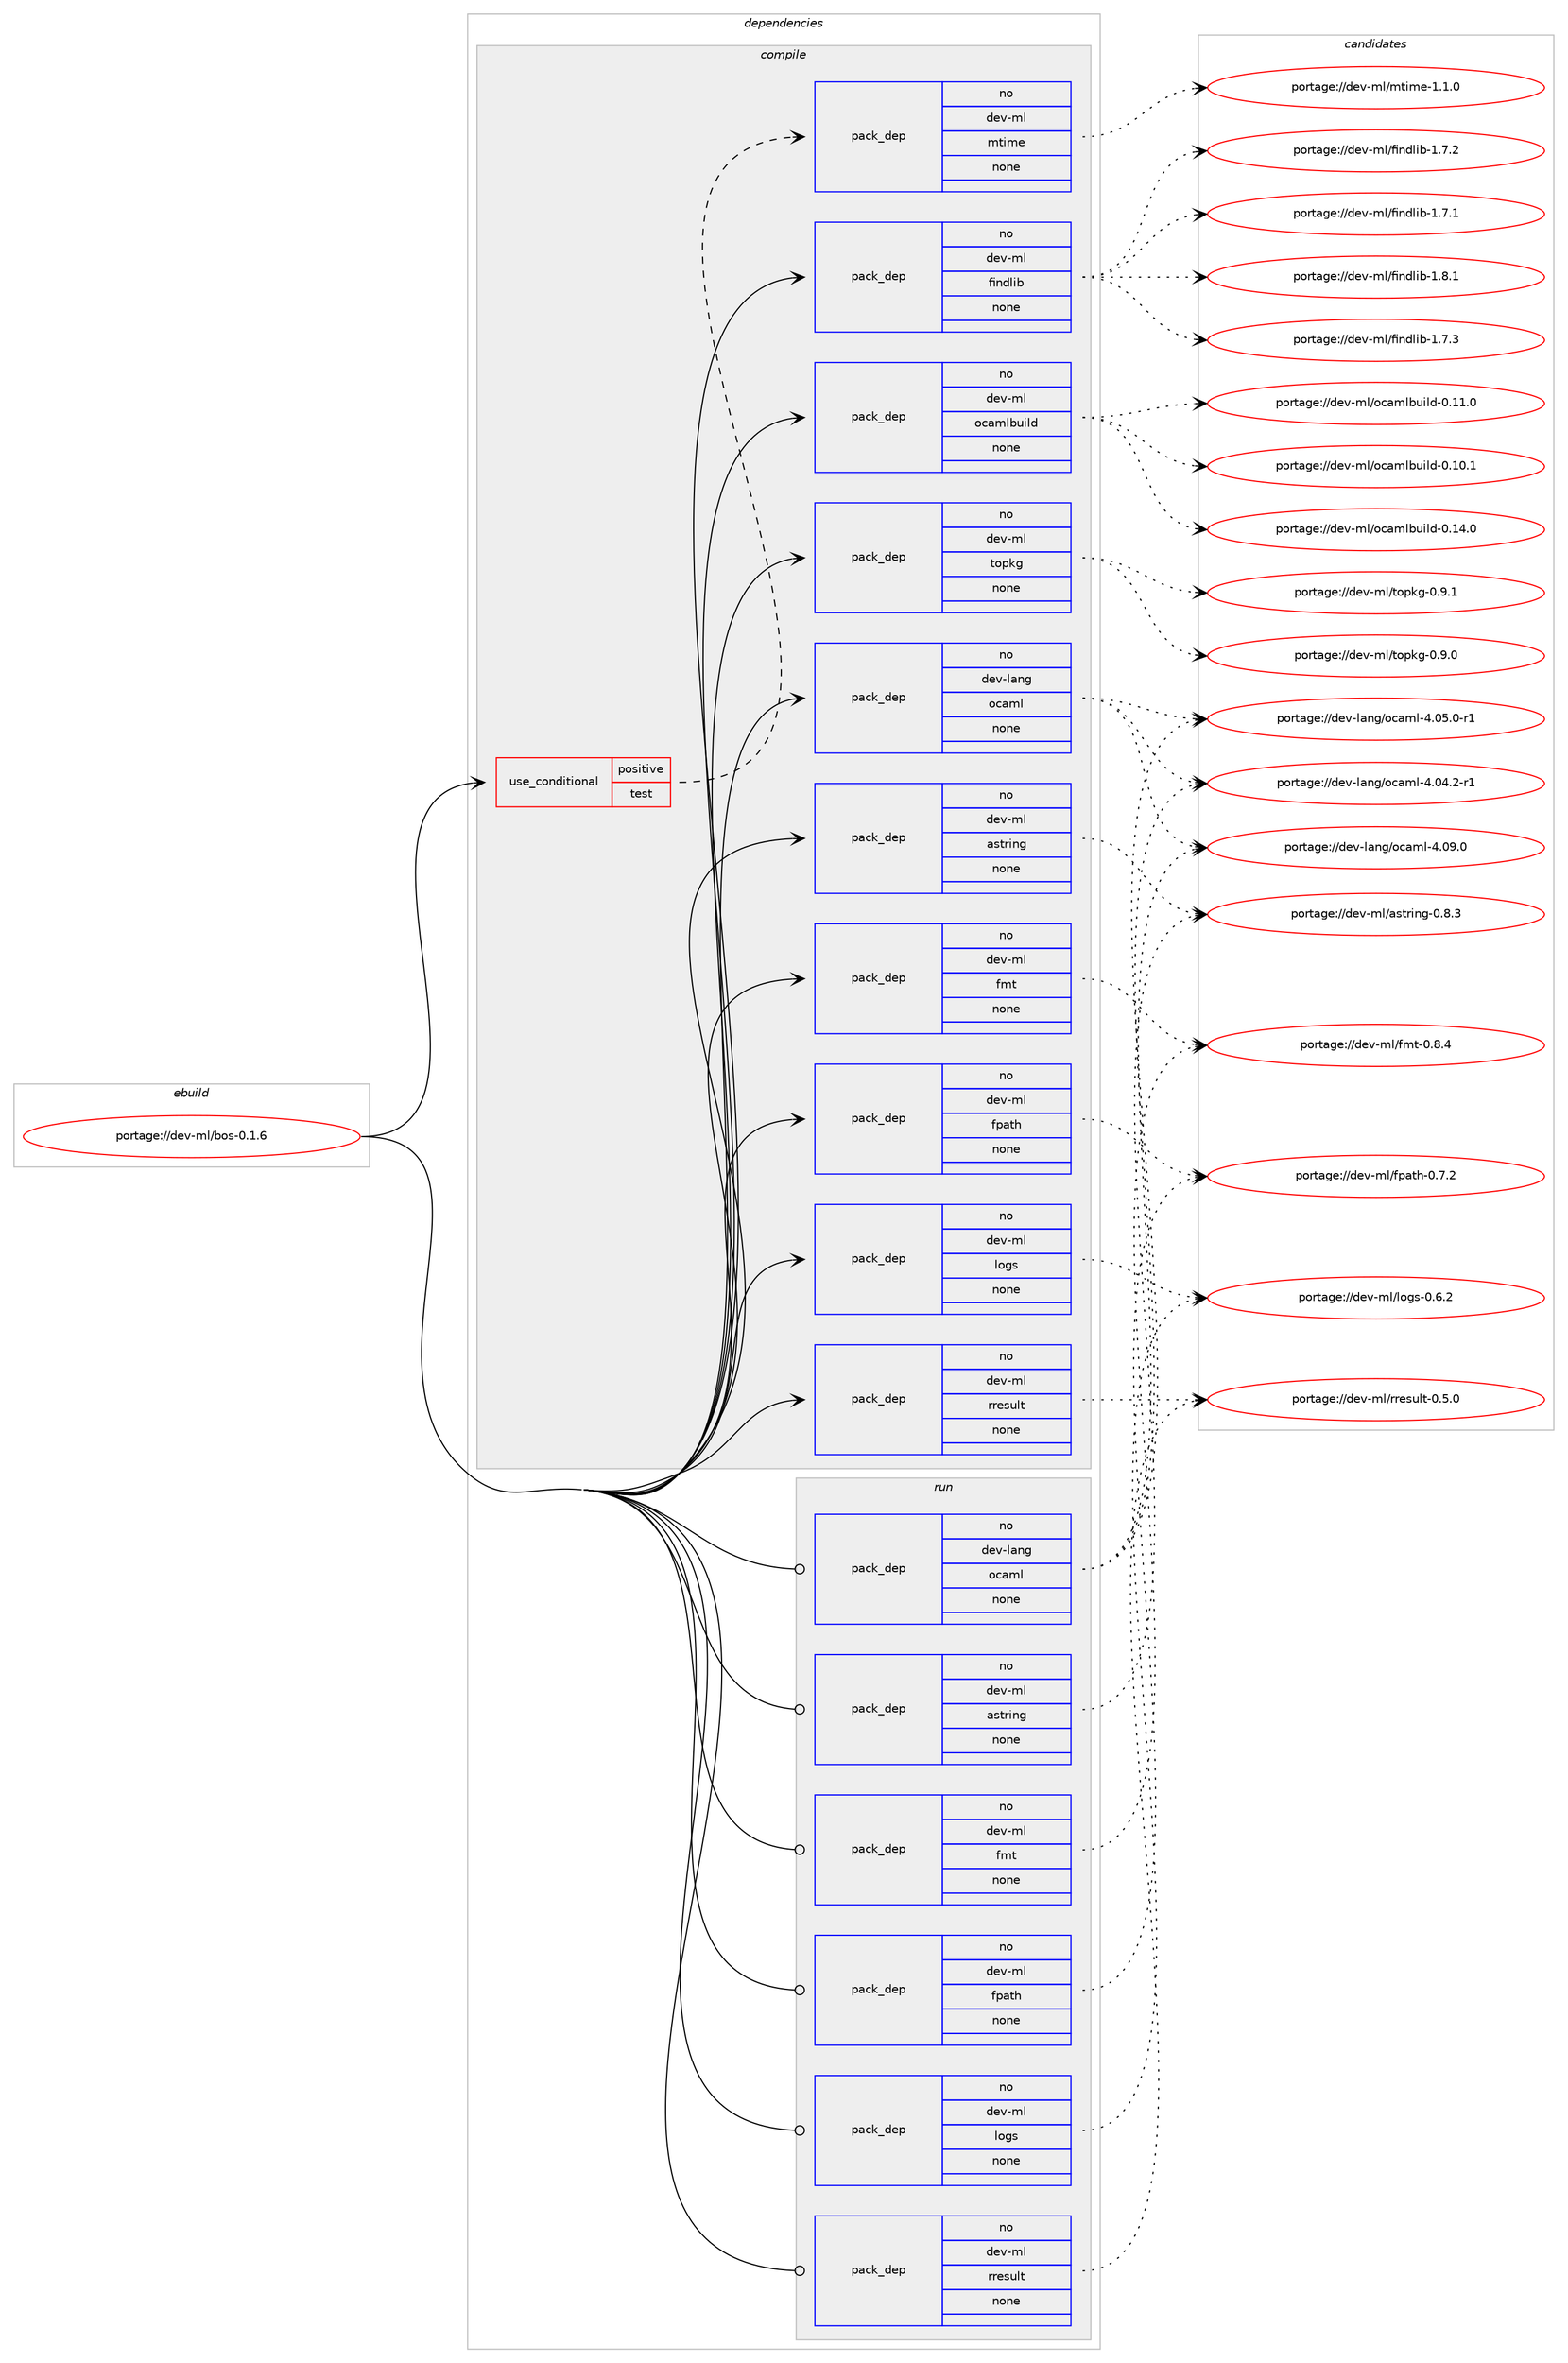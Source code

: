 digraph prolog {

# *************
# Graph options
# *************

newrank=true;
concentrate=true;
compound=true;
graph [rankdir=LR,fontname=Helvetica,fontsize=10,ranksep=1.5];#, ranksep=2.5, nodesep=0.2];
edge  [arrowhead=vee];
node  [fontname=Helvetica,fontsize=10];

# **********
# The ebuild
# **********

subgraph cluster_leftcol {
color=gray;
rank=same;
label=<<i>ebuild</i>>;
id [label="portage://dev-ml/bos-0.1.6", color=red, width=4, href="../dev-ml/bos-0.1.6.svg"];
}

# ****************
# The dependencies
# ****************

subgraph cluster_midcol {
color=gray;
label=<<i>dependencies</i>>;
subgraph cluster_compile {
fillcolor="#eeeeee";
style=filled;
label=<<i>compile</i>>;
subgraph cond123065 {
dependency504605 [label=<<TABLE BORDER="0" CELLBORDER="1" CELLSPACING="0" CELLPADDING="4"><TR><TD ROWSPAN="3" CELLPADDING="10">use_conditional</TD></TR><TR><TD>positive</TD></TR><TR><TD>test</TD></TR></TABLE>>, shape=none, color=red];
subgraph pack376403 {
dependency504606 [label=<<TABLE BORDER="0" CELLBORDER="1" CELLSPACING="0" CELLPADDING="4" WIDTH="220"><TR><TD ROWSPAN="6" CELLPADDING="30">pack_dep</TD></TR><TR><TD WIDTH="110">no</TD></TR><TR><TD>dev-ml</TD></TR><TR><TD>mtime</TD></TR><TR><TD>none</TD></TR><TR><TD></TD></TR></TABLE>>, shape=none, color=blue];
}
dependency504605:e -> dependency504606:w [weight=20,style="dashed",arrowhead="vee"];
}
id:e -> dependency504605:w [weight=20,style="solid",arrowhead="vee"];
subgraph pack376404 {
dependency504607 [label=<<TABLE BORDER="0" CELLBORDER="1" CELLSPACING="0" CELLPADDING="4" WIDTH="220"><TR><TD ROWSPAN="6" CELLPADDING="30">pack_dep</TD></TR><TR><TD WIDTH="110">no</TD></TR><TR><TD>dev-lang</TD></TR><TR><TD>ocaml</TD></TR><TR><TD>none</TD></TR><TR><TD></TD></TR></TABLE>>, shape=none, color=blue];
}
id:e -> dependency504607:w [weight=20,style="solid",arrowhead="vee"];
subgraph pack376405 {
dependency504608 [label=<<TABLE BORDER="0" CELLBORDER="1" CELLSPACING="0" CELLPADDING="4" WIDTH="220"><TR><TD ROWSPAN="6" CELLPADDING="30">pack_dep</TD></TR><TR><TD WIDTH="110">no</TD></TR><TR><TD>dev-ml</TD></TR><TR><TD>astring</TD></TR><TR><TD>none</TD></TR><TR><TD></TD></TR></TABLE>>, shape=none, color=blue];
}
id:e -> dependency504608:w [weight=20,style="solid",arrowhead="vee"];
subgraph pack376406 {
dependency504609 [label=<<TABLE BORDER="0" CELLBORDER="1" CELLSPACING="0" CELLPADDING="4" WIDTH="220"><TR><TD ROWSPAN="6" CELLPADDING="30">pack_dep</TD></TR><TR><TD WIDTH="110">no</TD></TR><TR><TD>dev-ml</TD></TR><TR><TD>findlib</TD></TR><TR><TD>none</TD></TR><TR><TD></TD></TR></TABLE>>, shape=none, color=blue];
}
id:e -> dependency504609:w [weight=20,style="solid",arrowhead="vee"];
subgraph pack376407 {
dependency504610 [label=<<TABLE BORDER="0" CELLBORDER="1" CELLSPACING="0" CELLPADDING="4" WIDTH="220"><TR><TD ROWSPAN="6" CELLPADDING="30">pack_dep</TD></TR><TR><TD WIDTH="110">no</TD></TR><TR><TD>dev-ml</TD></TR><TR><TD>fmt</TD></TR><TR><TD>none</TD></TR><TR><TD></TD></TR></TABLE>>, shape=none, color=blue];
}
id:e -> dependency504610:w [weight=20,style="solid",arrowhead="vee"];
subgraph pack376408 {
dependency504611 [label=<<TABLE BORDER="0" CELLBORDER="1" CELLSPACING="0" CELLPADDING="4" WIDTH="220"><TR><TD ROWSPAN="6" CELLPADDING="30">pack_dep</TD></TR><TR><TD WIDTH="110">no</TD></TR><TR><TD>dev-ml</TD></TR><TR><TD>fpath</TD></TR><TR><TD>none</TD></TR><TR><TD></TD></TR></TABLE>>, shape=none, color=blue];
}
id:e -> dependency504611:w [weight=20,style="solid",arrowhead="vee"];
subgraph pack376409 {
dependency504612 [label=<<TABLE BORDER="0" CELLBORDER="1" CELLSPACING="0" CELLPADDING="4" WIDTH="220"><TR><TD ROWSPAN="6" CELLPADDING="30">pack_dep</TD></TR><TR><TD WIDTH="110">no</TD></TR><TR><TD>dev-ml</TD></TR><TR><TD>logs</TD></TR><TR><TD>none</TD></TR><TR><TD></TD></TR></TABLE>>, shape=none, color=blue];
}
id:e -> dependency504612:w [weight=20,style="solid",arrowhead="vee"];
subgraph pack376410 {
dependency504613 [label=<<TABLE BORDER="0" CELLBORDER="1" CELLSPACING="0" CELLPADDING="4" WIDTH="220"><TR><TD ROWSPAN="6" CELLPADDING="30">pack_dep</TD></TR><TR><TD WIDTH="110">no</TD></TR><TR><TD>dev-ml</TD></TR><TR><TD>ocamlbuild</TD></TR><TR><TD>none</TD></TR><TR><TD></TD></TR></TABLE>>, shape=none, color=blue];
}
id:e -> dependency504613:w [weight=20,style="solid",arrowhead="vee"];
subgraph pack376411 {
dependency504614 [label=<<TABLE BORDER="0" CELLBORDER="1" CELLSPACING="0" CELLPADDING="4" WIDTH="220"><TR><TD ROWSPAN="6" CELLPADDING="30">pack_dep</TD></TR><TR><TD WIDTH="110">no</TD></TR><TR><TD>dev-ml</TD></TR><TR><TD>rresult</TD></TR><TR><TD>none</TD></TR><TR><TD></TD></TR></TABLE>>, shape=none, color=blue];
}
id:e -> dependency504614:w [weight=20,style="solid",arrowhead="vee"];
subgraph pack376412 {
dependency504615 [label=<<TABLE BORDER="0" CELLBORDER="1" CELLSPACING="0" CELLPADDING="4" WIDTH="220"><TR><TD ROWSPAN="6" CELLPADDING="30">pack_dep</TD></TR><TR><TD WIDTH="110">no</TD></TR><TR><TD>dev-ml</TD></TR><TR><TD>topkg</TD></TR><TR><TD>none</TD></TR><TR><TD></TD></TR></TABLE>>, shape=none, color=blue];
}
id:e -> dependency504615:w [weight=20,style="solid",arrowhead="vee"];
}
subgraph cluster_compileandrun {
fillcolor="#eeeeee";
style=filled;
label=<<i>compile and run</i>>;
}
subgraph cluster_run {
fillcolor="#eeeeee";
style=filled;
label=<<i>run</i>>;
subgraph pack376413 {
dependency504616 [label=<<TABLE BORDER="0" CELLBORDER="1" CELLSPACING="0" CELLPADDING="4" WIDTH="220"><TR><TD ROWSPAN="6" CELLPADDING="30">pack_dep</TD></TR><TR><TD WIDTH="110">no</TD></TR><TR><TD>dev-lang</TD></TR><TR><TD>ocaml</TD></TR><TR><TD>none</TD></TR><TR><TD></TD></TR></TABLE>>, shape=none, color=blue];
}
id:e -> dependency504616:w [weight=20,style="solid",arrowhead="odot"];
subgraph pack376414 {
dependency504617 [label=<<TABLE BORDER="0" CELLBORDER="1" CELLSPACING="0" CELLPADDING="4" WIDTH="220"><TR><TD ROWSPAN="6" CELLPADDING="30">pack_dep</TD></TR><TR><TD WIDTH="110">no</TD></TR><TR><TD>dev-ml</TD></TR><TR><TD>astring</TD></TR><TR><TD>none</TD></TR><TR><TD></TD></TR></TABLE>>, shape=none, color=blue];
}
id:e -> dependency504617:w [weight=20,style="solid",arrowhead="odot"];
subgraph pack376415 {
dependency504618 [label=<<TABLE BORDER="0" CELLBORDER="1" CELLSPACING="0" CELLPADDING="4" WIDTH="220"><TR><TD ROWSPAN="6" CELLPADDING="30">pack_dep</TD></TR><TR><TD WIDTH="110">no</TD></TR><TR><TD>dev-ml</TD></TR><TR><TD>fmt</TD></TR><TR><TD>none</TD></TR><TR><TD></TD></TR></TABLE>>, shape=none, color=blue];
}
id:e -> dependency504618:w [weight=20,style="solid",arrowhead="odot"];
subgraph pack376416 {
dependency504619 [label=<<TABLE BORDER="0" CELLBORDER="1" CELLSPACING="0" CELLPADDING="4" WIDTH="220"><TR><TD ROWSPAN="6" CELLPADDING="30">pack_dep</TD></TR><TR><TD WIDTH="110">no</TD></TR><TR><TD>dev-ml</TD></TR><TR><TD>fpath</TD></TR><TR><TD>none</TD></TR><TR><TD></TD></TR></TABLE>>, shape=none, color=blue];
}
id:e -> dependency504619:w [weight=20,style="solid",arrowhead="odot"];
subgraph pack376417 {
dependency504620 [label=<<TABLE BORDER="0" CELLBORDER="1" CELLSPACING="0" CELLPADDING="4" WIDTH="220"><TR><TD ROWSPAN="6" CELLPADDING="30">pack_dep</TD></TR><TR><TD WIDTH="110">no</TD></TR><TR><TD>dev-ml</TD></TR><TR><TD>logs</TD></TR><TR><TD>none</TD></TR><TR><TD></TD></TR></TABLE>>, shape=none, color=blue];
}
id:e -> dependency504620:w [weight=20,style="solid",arrowhead="odot"];
subgraph pack376418 {
dependency504621 [label=<<TABLE BORDER="0" CELLBORDER="1" CELLSPACING="0" CELLPADDING="4" WIDTH="220"><TR><TD ROWSPAN="6" CELLPADDING="30">pack_dep</TD></TR><TR><TD WIDTH="110">no</TD></TR><TR><TD>dev-ml</TD></TR><TR><TD>rresult</TD></TR><TR><TD>none</TD></TR><TR><TD></TD></TR></TABLE>>, shape=none, color=blue];
}
id:e -> dependency504621:w [weight=20,style="solid",arrowhead="odot"];
}
}

# **************
# The candidates
# **************

subgraph cluster_choices {
rank=same;
color=gray;
label=<<i>candidates</i>>;

subgraph choice376403 {
color=black;
nodesep=1;
choice1001011184510910847109116105109101454946494648 [label="portage://dev-ml/mtime-1.1.0", color=red, width=4,href="../dev-ml/mtime-1.1.0.svg"];
dependency504606:e -> choice1001011184510910847109116105109101454946494648:w [style=dotted,weight="100"];
}
subgraph choice376404 {
color=black;
nodesep=1;
choice100101118451089711010347111999710910845524648574648 [label="portage://dev-lang/ocaml-4.09.0", color=red, width=4,href="../dev-lang/ocaml-4.09.0.svg"];
choice1001011184510897110103471119997109108455246485346484511449 [label="portage://dev-lang/ocaml-4.05.0-r1", color=red, width=4,href="../dev-lang/ocaml-4.05.0-r1.svg"];
choice1001011184510897110103471119997109108455246485246504511449 [label="portage://dev-lang/ocaml-4.04.2-r1", color=red, width=4,href="../dev-lang/ocaml-4.04.2-r1.svg"];
dependency504607:e -> choice100101118451089711010347111999710910845524648574648:w [style=dotted,weight="100"];
dependency504607:e -> choice1001011184510897110103471119997109108455246485346484511449:w [style=dotted,weight="100"];
dependency504607:e -> choice1001011184510897110103471119997109108455246485246504511449:w [style=dotted,weight="100"];
}
subgraph choice376405 {
color=black;
nodesep=1;
choice100101118451091084797115116114105110103454846564651 [label="portage://dev-ml/astring-0.8.3", color=red, width=4,href="../dev-ml/astring-0.8.3.svg"];
dependency504608:e -> choice100101118451091084797115116114105110103454846564651:w [style=dotted,weight="100"];
}
subgraph choice376406 {
color=black;
nodesep=1;
choice100101118451091084710210511010010810598454946564649 [label="portage://dev-ml/findlib-1.8.1", color=red, width=4,href="../dev-ml/findlib-1.8.1.svg"];
choice100101118451091084710210511010010810598454946554651 [label="portage://dev-ml/findlib-1.7.3", color=red, width=4,href="../dev-ml/findlib-1.7.3.svg"];
choice100101118451091084710210511010010810598454946554650 [label="portage://dev-ml/findlib-1.7.2", color=red, width=4,href="../dev-ml/findlib-1.7.2.svg"];
choice100101118451091084710210511010010810598454946554649 [label="portage://dev-ml/findlib-1.7.1", color=red, width=4,href="../dev-ml/findlib-1.7.1.svg"];
dependency504609:e -> choice100101118451091084710210511010010810598454946564649:w [style=dotted,weight="100"];
dependency504609:e -> choice100101118451091084710210511010010810598454946554651:w [style=dotted,weight="100"];
dependency504609:e -> choice100101118451091084710210511010010810598454946554650:w [style=dotted,weight="100"];
dependency504609:e -> choice100101118451091084710210511010010810598454946554649:w [style=dotted,weight="100"];
}
subgraph choice376407 {
color=black;
nodesep=1;
choice1001011184510910847102109116454846564652 [label="portage://dev-ml/fmt-0.8.4", color=red, width=4,href="../dev-ml/fmt-0.8.4.svg"];
dependency504610:e -> choice1001011184510910847102109116454846564652:w [style=dotted,weight="100"];
}
subgraph choice376408 {
color=black;
nodesep=1;
choice100101118451091084710211297116104454846554650 [label="portage://dev-ml/fpath-0.7.2", color=red, width=4,href="../dev-ml/fpath-0.7.2.svg"];
dependency504611:e -> choice100101118451091084710211297116104454846554650:w [style=dotted,weight="100"];
}
subgraph choice376409 {
color=black;
nodesep=1;
choice1001011184510910847108111103115454846544650 [label="portage://dev-ml/logs-0.6.2", color=red, width=4,href="../dev-ml/logs-0.6.2.svg"];
dependency504612:e -> choice1001011184510910847108111103115454846544650:w [style=dotted,weight="100"];
}
subgraph choice376410 {
color=black;
nodesep=1;
choice100101118451091084711199971091089811710510810045484649524648 [label="portage://dev-ml/ocamlbuild-0.14.0", color=red, width=4,href="../dev-ml/ocamlbuild-0.14.0.svg"];
choice100101118451091084711199971091089811710510810045484649494648 [label="portage://dev-ml/ocamlbuild-0.11.0", color=red, width=4,href="../dev-ml/ocamlbuild-0.11.0.svg"];
choice100101118451091084711199971091089811710510810045484649484649 [label="portage://dev-ml/ocamlbuild-0.10.1", color=red, width=4,href="../dev-ml/ocamlbuild-0.10.1.svg"];
dependency504613:e -> choice100101118451091084711199971091089811710510810045484649524648:w [style=dotted,weight="100"];
dependency504613:e -> choice100101118451091084711199971091089811710510810045484649494648:w [style=dotted,weight="100"];
dependency504613:e -> choice100101118451091084711199971091089811710510810045484649484649:w [style=dotted,weight="100"];
}
subgraph choice376411 {
color=black;
nodesep=1;
choice1001011184510910847114114101115117108116454846534648 [label="portage://dev-ml/rresult-0.5.0", color=red, width=4,href="../dev-ml/rresult-0.5.0.svg"];
dependency504614:e -> choice1001011184510910847114114101115117108116454846534648:w [style=dotted,weight="100"];
}
subgraph choice376412 {
color=black;
nodesep=1;
choice1001011184510910847116111112107103454846574649 [label="portage://dev-ml/topkg-0.9.1", color=red, width=4,href="../dev-ml/topkg-0.9.1.svg"];
choice1001011184510910847116111112107103454846574648 [label="portage://dev-ml/topkg-0.9.0", color=red, width=4,href="../dev-ml/topkg-0.9.0.svg"];
dependency504615:e -> choice1001011184510910847116111112107103454846574649:w [style=dotted,weight="100"];
dependency504615:e -> choice1001011184510910847116111112107103454846574648:w [style=dotted,weight="100"];
}
subgraph choice376413 {
color=black;
nodesep=1;
choice100101118451089711010347111999710910845524648574648 [label="portage://dev-lang/ocaml-4.09.0", color=red, width=4,href="../dev-lang/ocaml-4.09.0.svg"];
choice1001011184510897110103471119997109108455246485346484511449 [label="portage://dev-lang/ocaml-4.05.0-r1", color=red, width=4,href="../dev-lang/ocaml-4.05.0-r1.svg"];
choice1001011184510897110103471119997109108455246485246504511449 [label="portage://dev-lang/ocaml-4.04.2-r1", color=red, width=4,href="../dev-lang/ocaml-4.04.2-r1.svg"];
dependency504616:e -> choice100101118451089711010347111999710910845524648574648:w [style=dotted,weight="100"];
dependency504616:e -> choice1001011184510897110103471119997109108455246485346484511449:w [style=dotted,weight="100"];
dependency504616:e -> choice1001011184510897110103471119997109108455246485246504511449:w [style=dotted,weight="100"];
}
subgraph choice376414 {
color=black;
nodesep=1;
choice100101118451091084797115116114105110103454846564651 [label="portage://dev-ml/astring-0.8.3", color=red, width=4,href="../dev-ml/astring-0.8.3.svg"];
dependency504617:e -> choice100101118451091084797115116114105110103454846564651:w [style=dotted,weight="100"];
}
subgraph choice376415 {
color=black;
nodesep=1;
choice1001011184510910847102109116454846564652 [label="portage://dev-ml/fmt-0.8.4", color=red, width=4,href="../dev-ml/fmt-0.8.4.svg"];
dependency504618:e -> choice1001011184510910847102109116454846564652:w [style=dotted,weight="100"];
}
subgraph choice376416 {
color=black;
nodesep=1;
choice100101118451091084710211297116104454846554650 [label="portage://dev-ml/fpath-0.7.2", color=red, width=4,href="../dev-ml/fpath-0.7.2.svg"];
dependency504619:e -> choice100101118451091084710211297116104454846554650:w [style=dotted,weight="100"];
}
subgraph choice376417 {
color=black;
nodesep=1;
choice1001011184510910847108111103115454846544650 [label="portage://dev-ml/logs-0.6.2", color=red, width=4,href="../dev-ml/logs-0.6.2.svg"];
dependency504620:e -> choice1001011184510910847108111103115454846544650:w [style=dotted,weight="100"];
}
subgraph choice376418 {
color=black;
nodesep=1;
choice1001011184510910847114114101115117108116454846534648 [label="portage://dev-ml/rresult-0.5.0", color=red, width=4,href="../dev-ml/rresult-0.5.0.svg"];
dependency504621:e -> choice1001011184510910847114114101115117108116454846534648:w [style=dotted,weight="100"];
}
}

}
